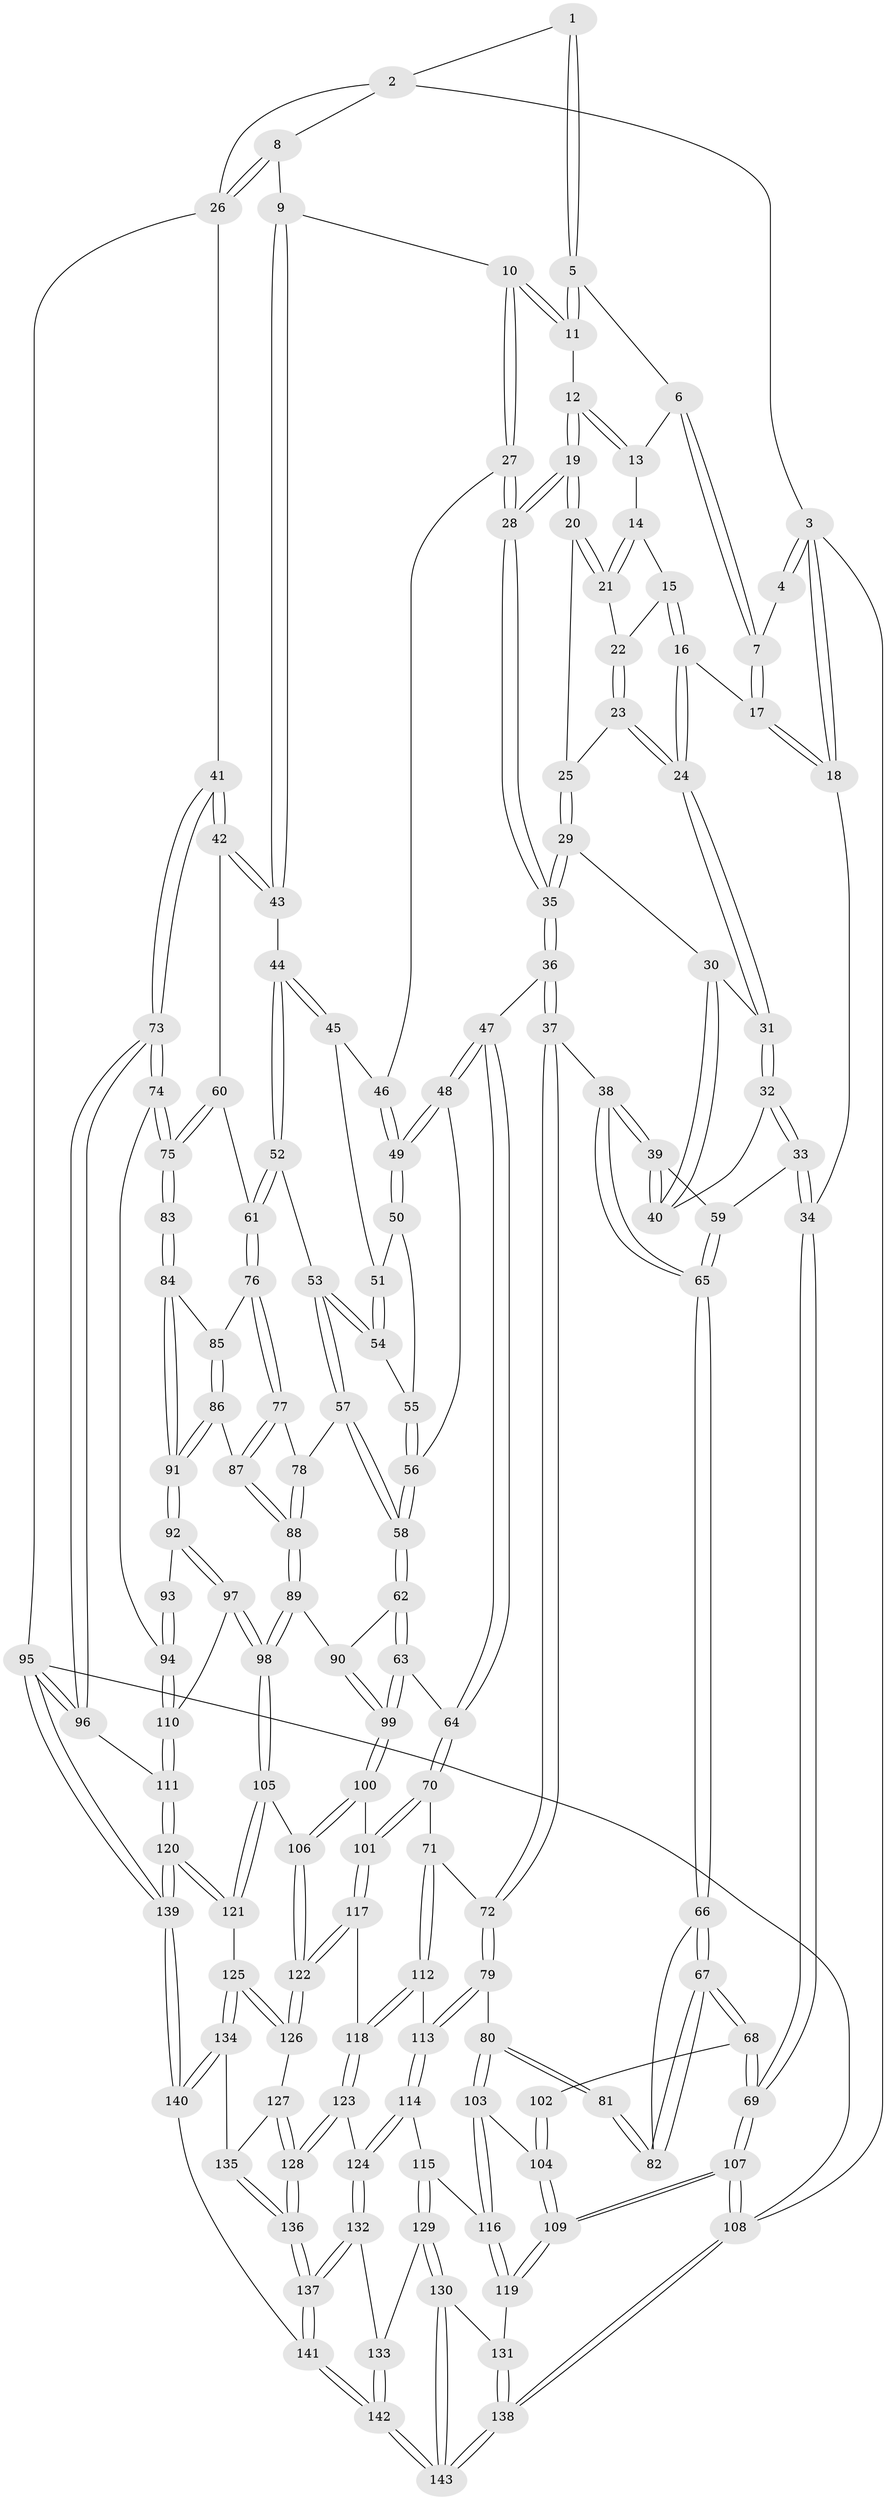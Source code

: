 // Generated by graph-tools (version 1.1) at 2025/03/03/09/25 03:03:14]
// undirected, 143 vertices, 354 edges
graph export_dot {
graph [start="1"]
  node [color=gray90,style=filled];
  1 [pos="+0.41121768228612016+0"];
  2 [pos="+0.795332517187348+0"];
  3 [pos="+0+0"];
  4 [pos="+0.3602810323303457+0"];
  5 [pos="+0.4119478897596385+0"];
  6 [pos="+0.2994126773343822+0.07362347423660148"];
  7 [pos="+0.19606609513921255+0.08621494493740835"];
  8 [pos="+0.7849176033996181+0.029815629021770075"];
  9 [pos="+0.7517183157282318+0.13275370892480015"];
  10 [pos="+0.6926420986342277+0.15801855325955672"];
  11 [pos="+0.4939091079304585+0.07598002165569528"];
  12 [pos="+0.4185225784909172+0.1665886254492806"];
  13 [pos="+0.30806489329579906+0.08960520663057274"];
  14 [pos="+0.29617801338528194+0.1395123195997524"];
  15 [pos="+0.2696264006522639+0.16059492396569466"];
  16 [pos="+0.17292059077886324+0.1880682036789292"];
  17 [pos="+0.09771882592509298+0.10881904052509378"];
  18 [pos="+0+0"];
  19 [pos="+0.4114557835735086+0.21530527801755195"];
  20 [pos="+0.37683155479536+0.2154673320793937"];
  21 [pos="+0.3045291461096996+0.17068575980183756"];
  22 [pos="+0.2839159157645509+0.19361816691151806"];
  23 [pos="+0.2827104273246578+0.19636920200625596"];
  24 [pos="+0.18089888347378003+0.20004991143572626"];
  25 [pos="+0.30765745099234304+0.233808193359254"];
  26 [pos="+1+0.16373244813017795"];
  27 [pos="+0.6626965230754147+0.2005726705755073"];
  28 [pos="+0.4455296073252462+0.2914892739512147"];
  29 [pos="+0.2861182480735042+0.25521553460580865"];
  30 [pos="+0.27474027584294586+0.26346376838812224"];
  31 [pos="+0.19465016047108488+0.23457692057549298"];
  32 [pos="+0.1793994427176522+0.3068702801157823"];
  33 [pos="+0.09826655692243111+0.3887457854875785"];
  34 [pos="+0+0.39312031437265144"];
  35 [pos="+0.43554151823792286+0.34114451117194583"];
  36 [pos="+0.4296625696869552+0.3803795811558242"];
  37 [pos="+0.3775854794043679+0.40950200058473035"];
  38 [pos="+0.3472186791390162+0.40210414462982735"];
  39 [pos="+0.3079741316856294+0.3773982593918613"];
  40 [pos="+0.2950969158421343+0.359984489048433"];
  41 [pos="+1+0.3133013623864805"];
  42 [pos="+1+0.3270079895675216"];
  43 [pos="+0.8170205302842147+0.20535125871975693"];
  44 [pos="+0.750070671923599+0.4147967443120805"];
  45 [pos="+0.6582140039677273+0.23665006626613888"];
  46 [pos="+0.6582325005936165+0.23368543967261848"];
  47 [pos="+0.46302784488702603+0.3977977222877742"];
  48 [pos="+0.4979390546181996+0.3974663242507327"];
  49 [pos="+0.5316679959558425+0.3813868303927545"];
  50 [pos="+0.579064487100098+0.37098581184531204"];
  51 [pos="+0.6534108248156822+0.2795838117155323"];
  52 [pos="+0.7465971255848831+0.43901456987311555"];
  53 [pos="+0.7449009211759384+0.4393783652289137"];
  54 [pos="+0.6558504713438537+0.3628643201245396"];
  55 [pos="+0.6339031732678211+0.3801524817004845"];
  56 [pos="+0.613026109771897+0.4484770422152893"];
  57 [pos="+0.6585384777186144+0.5017754094341735"];
  58 [pos="+0.6535856088864961+0.5032308234087175"];
  59 [pos="+0.1355693233611956+0.41042656082196916"];
  60 [pos="+0.9499003019648088+0.3956426348769778"];
  61 [pos="+0.8112230589867439+0.46596765199198903"];
  62 [pos="+0.6296088553822429+0.5340822920827949"];
  63 [pos="+0.5474347224005602+0.5672116389155509"];
  64 [pos="+0.5419924153303438+0.5677785962686437"];
  65 [pos="+0.19799178372496637+0.49150282328233363"];
  66 [pos="+0.19902752116628947+0.5123442897444772"];
  67 [pos="+0+0.5336621712074499"];
  68 [pos="+0+0.5339696924263992"];
  69 [pos="+0+0.48716844811374244"];
  70 [pos="+0.46656453592586017+0.6441708809743819"];
  71 [pos="+0.43302625229649744+0.6379601688284992"];
  72 [pos="+0.3474035324516334+0.5979595321980601"];
  73 [pos="+1+0.6616701531013385"];
  74 [pos="+0.9597100546951987+0.6031120841065483"];
  75 [pos="+0.9364106722887888+0.5744661587106645"];
  76 [pos="+0.8122010356213194+0.47685617092795696"];
  77 [pos="+0.7737550618143105+0.5544117852238699"];
  78 [pos="+0.7179409808247036+0.5546536804180225"];
  79 [pos="+0.2818448669591311+0.625030239133766"];
  80 [pos="+0.26048856737890325+0.6232634105984521"];
  81 [pos="+0.22445708148925594+0.5834645250859852"];
  82 [pos="+0.2100233955288203+0.5505024965819585"];
  83 [pos="+0.8973504541550195+0.570733419865387"];
  84 [pos="+0.860745009173501+0.5575995824163712"];
  85 [pos="+0.843983422181325+0.5356822422669181"];
  86 [pos="+0.7856303654241432+0.6063612897288687"];
  87 [pos="+0.7773795582286087+0.6021472800909046"];
  88 [pos="+0.7308392211989385+0.6177599259771867"];
  89 [pos="+0.716336487521767+0.6322567228458565"];
  90 [pos="+0.6703775182725553+0.6146791142970571"];
  91 [pos="+0.8169431871141739+0.6300787748729849"];
  92 [pos="+0.8262867137531662+0.65099802985781"];
  93 [pos="+0.8757463671175113+0.6047471120143834"];
  94 [pos="+0.8935092742221935+0.6754063218005523"];
  95 [pos="+1+1"];
  96 [pos="+1+0.7481286868325293"];
  97 [pos="+0.8391443540429359+0.7009572646488264"];
  98 [pos="+0.7342935712016987+0.7495229327568838"];
  99 [pos="+0.6274978975322526+0.6651319639548683"];
  100 [pos="+0.6223411532511921+0.7252215200432723"];
  101 [pos="+0.4921069294672242+0.6889935551986465"];
  102 [pos="+0.05426444657034934+0.5882884049177874"];
  103 [pos="+0.1692027195706804+0.7005043252698677"];
  104 [pos="+0.14430524477309134+0.7058650426240899"];
  105 [pos="+0.726670436136794+0.7590357820050104"];
  106 [pos="+0.6269471501299688+0.7303809190542243"];
  107 [pos="+0+0.9002539084269242"];
  108 [pos="+0+1"];
  109 [pos="+0.015321593663745806+0.8243277123259856"];
  110 [pos="+0.8672015673695117+0.7076590351119525"];
  111 [pos="+0.9074032154738642+0.7511156538332754"];
  112 [pos="+0.3807220324287701+0.7556078153577107"];
  113 [pos="+0.3113126756880019+0.7763329978542124"];
  114 [pos="+0.2978741899149059+0.8217512628656412"];
  115 [pos="+0.280327381476772+0.8256203083356783"];
  116 [pos="+0.2364653209638909+0.8209981076239091"];
  117 [pos="+0.47899746622270334+0.796528738535639"];
  118 [pos="+0.4527606050320101+0.8170543757026426"];
  119 [pos="+0.16138371058512668+0.8653571275653091"];
  120 [pos="+0.8494813248042603+0.9917782772045635"];
  121 [pos="+0.7376299166335187+0.8616722691291494"];
  122 [pos="+0.5641802676156549+0.833278096039703"];
  123 [pos="+0.43595256100305424+0.8436189094305302"];
  124 [pos="+0.35213507296645896+0.8671898332816961"];
  125 [pos="+0.7285197085663224+0.863390627176423"];
  126 [pos="+0.5718144961742642+0.8492640500539613"];
  127 [pos="+0.5714177318671737+0.8510837941223973"];
  128 [pos="+0.4698918717178177+0.908145039501892"];
  129 [pos="+0.2422257797284828+0.9423477925442055"];
  130 [pos="+0.2278983930380952+0.9518790112263922"];
  131 [pos="+0.1734722074509549+0.894909293479583"];
  132 [pos="+0.34731699465790994+0.9371635555177443"];
  133 [pos="+0.3467926740034779+0.9378060703905275"];
  134 [pos="+0.6001775247824507+0.9439830498191747"];
  135 [pos="+0.5714553145444214+0.8940185187769567"];
  136 [pos="+0.47908365664174585+0.9494103877423467"];
  137 [pos="+0.474152502822716+0.9838280897805916"];
  138 [pos="+0+1"];
  139 [pos="+1+1"];
  140 [pos="+0.5735809101417755+1"];
  141 [pos="+0.567931893246594+1"];
  142 [pos="+0.26261788351075727+1"];
  143 [pos="+0.1598809929149239+1"];
  1 -- 2;
  1 -- 5;
  1 -- 5;
  2 -- 3;
  2 -- 8;
  2 -- 26;
  3 -- 4;
  3 -- 4;
  3 -- 18;
  3 -- 18;
  3 -- 108;
  4 -- 7;
  5 -- 6;
  5 -- 11;
  5 -- 11;
  6 -- 7;
  6 -- 7;
  6 -- 13;
  7 -- 17;
  7 -- 17;
  8 -- 9;
  8 -- 26;
  8 -- 26;
  9 -- 10;
  9 -- 43;
  9 -- 43;
  10 -- 11;
  10 -- 11;
  10 -- 27;
  10 -- 27;
  11 -- 12;
  12 -- 13;
  12 -- 13;
  12 -- 19;
  12 -- 19;
  13 -- 14;
  14 -- 15;
  14 -- 21;
  14 -- 21;
  15 -- 16;
  15 -- 16;
  15 -- 22;
  16 -- 17;
  16 -- 24;
  16 -- 24;
  17 -- 18;
  17 -- 18;
  18 -- 34;
  19 -- 20;
  19 -- 20;
  19 -- 28;
  19 -- 28;
  20 -- 21;
  20 -- 21;
  20 -- 25;
  21 -- 22;
  22 -- 23;
  22 -- 23;
  23 -- 24;
  23 -- 24;
  23 -- 25;
  24 -- 31;
  24 -- 31;
  25 -- 29;
  25 -- 29;
  26 -- 41;
  26 -- 95;
  27 -- 28;
  27 -- 28;
  27 -- 46;
  28 -- 35;
  28 -- 35;
  29 -- 30;
  29 -- 35;
  29 -- 35;
  30 -- 31;
  30 -- 40;
  30 -- 40;
  31 -- 32;
  31 -- 32;
  32 -- 33;
  32 -- 33;
  32 -- 40;
  33 -- 34;
  33 -- 34;
  33 -- 59;
  34 -- 69;
  34 -- 69;
  35 -- 36;
  35 -- 36;
  36 -- 37;
  36 -- 37;
  36 -- 47;
  37 -- 38;
  37 -- 72;
  37 -- 72;
  38 -- 39;
  38 -- 39;
  38 -- 65;
  38 -- 65;
  39 -- 40;
  39 -- 40;
  39 -- 59;
  41 -- 42;
  41 -- 42;
  41 -- 73;
  41 -- 73;
  42 -- 43;
  42 -- 43;
  42 -- 60;
  43 -- 44;
  44 -- 45;
  44 -- 45;
  44 -- 52;
  44 -- 52;
  45 -- 46;
  45 -- 51;
  46 -- 49;
  46 -- 49;
  47 -- 48;
  47 -- 48;
  47 -- 64;
  47 -- 64;
  48 -- 49;
  48 -- 49;
  48 -- 56;
  49 -- 50;
  49 -- 50;
  50 -- 51;
  50 -- 55;
  51 -- 54;
  51 -- 54;
  52 -- 53;
  52 -- 61;
  52 -- 61;
  53 -- 54;
  53 -- 54;
  53 -- 57;
  53 -- 57;
  54 -- 55;
  55 -- 56;
  55 -- 56;
  56 -- 58;
  56 -- 58;
  57 -- 58;
  57 -- 58;
  57 -- 78;
  58 -- 62;
  58 -- 62;
  59 -- 65;
  59 -- 65;
  60 -- 61;
  60 -- 75;
  60 -- 75;
  61 -- 76;
  61 -- 76;
  62 -- 63;
  62 -- 63;
  62 -- 90;
  63 -- 64;
  63 -- 99;
  63 -- 99;
  64 -- 70;
  64 -- 70;
  65 -- 66;
  65 -- 66;
  66 -- 67;
  66 -- 67;
  66 -- 82;
  67 -- 68;
  67 -- 68;
  67 -- 82;
  67 -- 82;
  68 -- 69;
  68 -- 69;
  68 -- 102;
  69 -- 107;
  69 -- 107;
  70 -- 71;
  70 -- 101;
  70 -- 101;
  71 -- 72;
  71 -- 112;
  71 -- 112;
  72 -- 79;
  72 -- 79;
  73 -- 74;
  73 -- 74;
  73 -- 96;
  73 -- 96;
  74 -- 75;
  74 -- 75;
  74 -- 94;
  75 -- 83;
  75 -- 83;
  76 -- 77;
  76 -- 77;
  76 -- 85;
  77 -- 78;
  77 -- 87;
  77 -- 87;
  78 -- 88;
  78 -- 88;
  79 -- 80;
  79 -- 113;
  79 -- 113;
  80 -- 81;
  80 -- 81;
  80 -- 103;
  80 -- 103;
  81 -- 82;
  81 -- 82;
  83 -- 84;
  83 -- 84;
  84 -- 85;
  84 -- 91;
  84 -- 91;
  85 -- 86;
  85 -- 86;
  86 -- 87;
  86 -- 91;
  86 -- 91;
  87 -- 88;
  87 -- 88;
  88 -- 89;
  88 -- 89;
  89 -- 90;
  89 -- 98;
  89 -- 98;
  90 -- 99;
  90 -- 99;
  91 -- 92;
  91 -- 92;
  92 -- 93;
  92 -- 97;
  92 -- 97;
  93 -- 94;
  93 -- 94;
  94 -- 110;
  94 -- 110;
  95 -- 96;
  95 -- 96;
  95 -- 139;
  95 -- 139;
  95 -- 108;
  96 -- 111;
  97 -- 98;
  97 -- 98;
  97 -- 110;
  98 -- 105;
  98 -- 105;
  99 -- 100;
  99 -- 100;
  100 -- 101;
  100 -- 106;
  100 -- 106;
  101 -- 117;
  101 -- 117;
  102 -- 104;
  102 -- 104;
  103 -- 104;
  103 -- 116;
  103 -- 116;
  104 -- 109;
  104 -- 109;
  105 -- 106;
  105 -- 121;
  105 -- 121;
  106 -- 122;
  106 -- 122;
  107 -- 108;
  107 -- 108;
  107 -- 109;
  107 -- 109;
  108 -- 138;
  108 -- 138;
  109 -- 119;
  109 -- 119;
  110 -- 111;
  110 -- 111;
  111 -- 120;
  111 -- 120;
  112 -- 113;
  112 -- 118;
  112 -- 118;
  113 -- 114;
  113 -- 114;
  114 -- 115;
  114 -- 124;
  114 -- 124;
  115 -- 116;
  115 -- 129;
  115 -- 129;
  116 -- 119;
  116 -- 119;
  117 -- 118;
  117 -- 122;
  117 -- 122;
  118 -- 123;
  118 -- 123;
  119 -- 131;
  120 -- 121;
  120 -- 121;
  120 -- 139;
  120 -- 139;
  121 -- 125;
  122 -- 126;
  122 -- 126;
  123 -- 124;
  123 -- 128;
  123 -- 128;
  124 -- 132;
  124 -- 132;
  125 -- 126;
  125 -- 126;
  125 -- 134;
  125 -- 134;
  126 -- 127;
  127 -- 128;
  127 -- 128;
  127 -- 135;
  128 -- 136;
  128 -- 136;
  129 -- 130;
  129 -- 130;
  129 -- 133;
  130 -- 131;
  130 -- 143;
  130 -- 143;
  131 -- 138;
  131 -- 138;
  132 -- 133;
  132 -- 137;
  132 -- 137;
  133 -- 142;
  133 -- 142;
  134 -- 135;
  134 -- 140;
  134 -- 140;
  135 -- 136;
  135 -- 136;
  136 -- 137;
  136 -- 137;
  137 -- 141;
  137 -- 141;
  138 -- 143;
  138 -- 143;
  139 -- 140;
  139 -- 140;
  140 -- 141;
  141 -- 142;
  141 -- 142;
  142 -- 143;
  142 -- 143;
}
